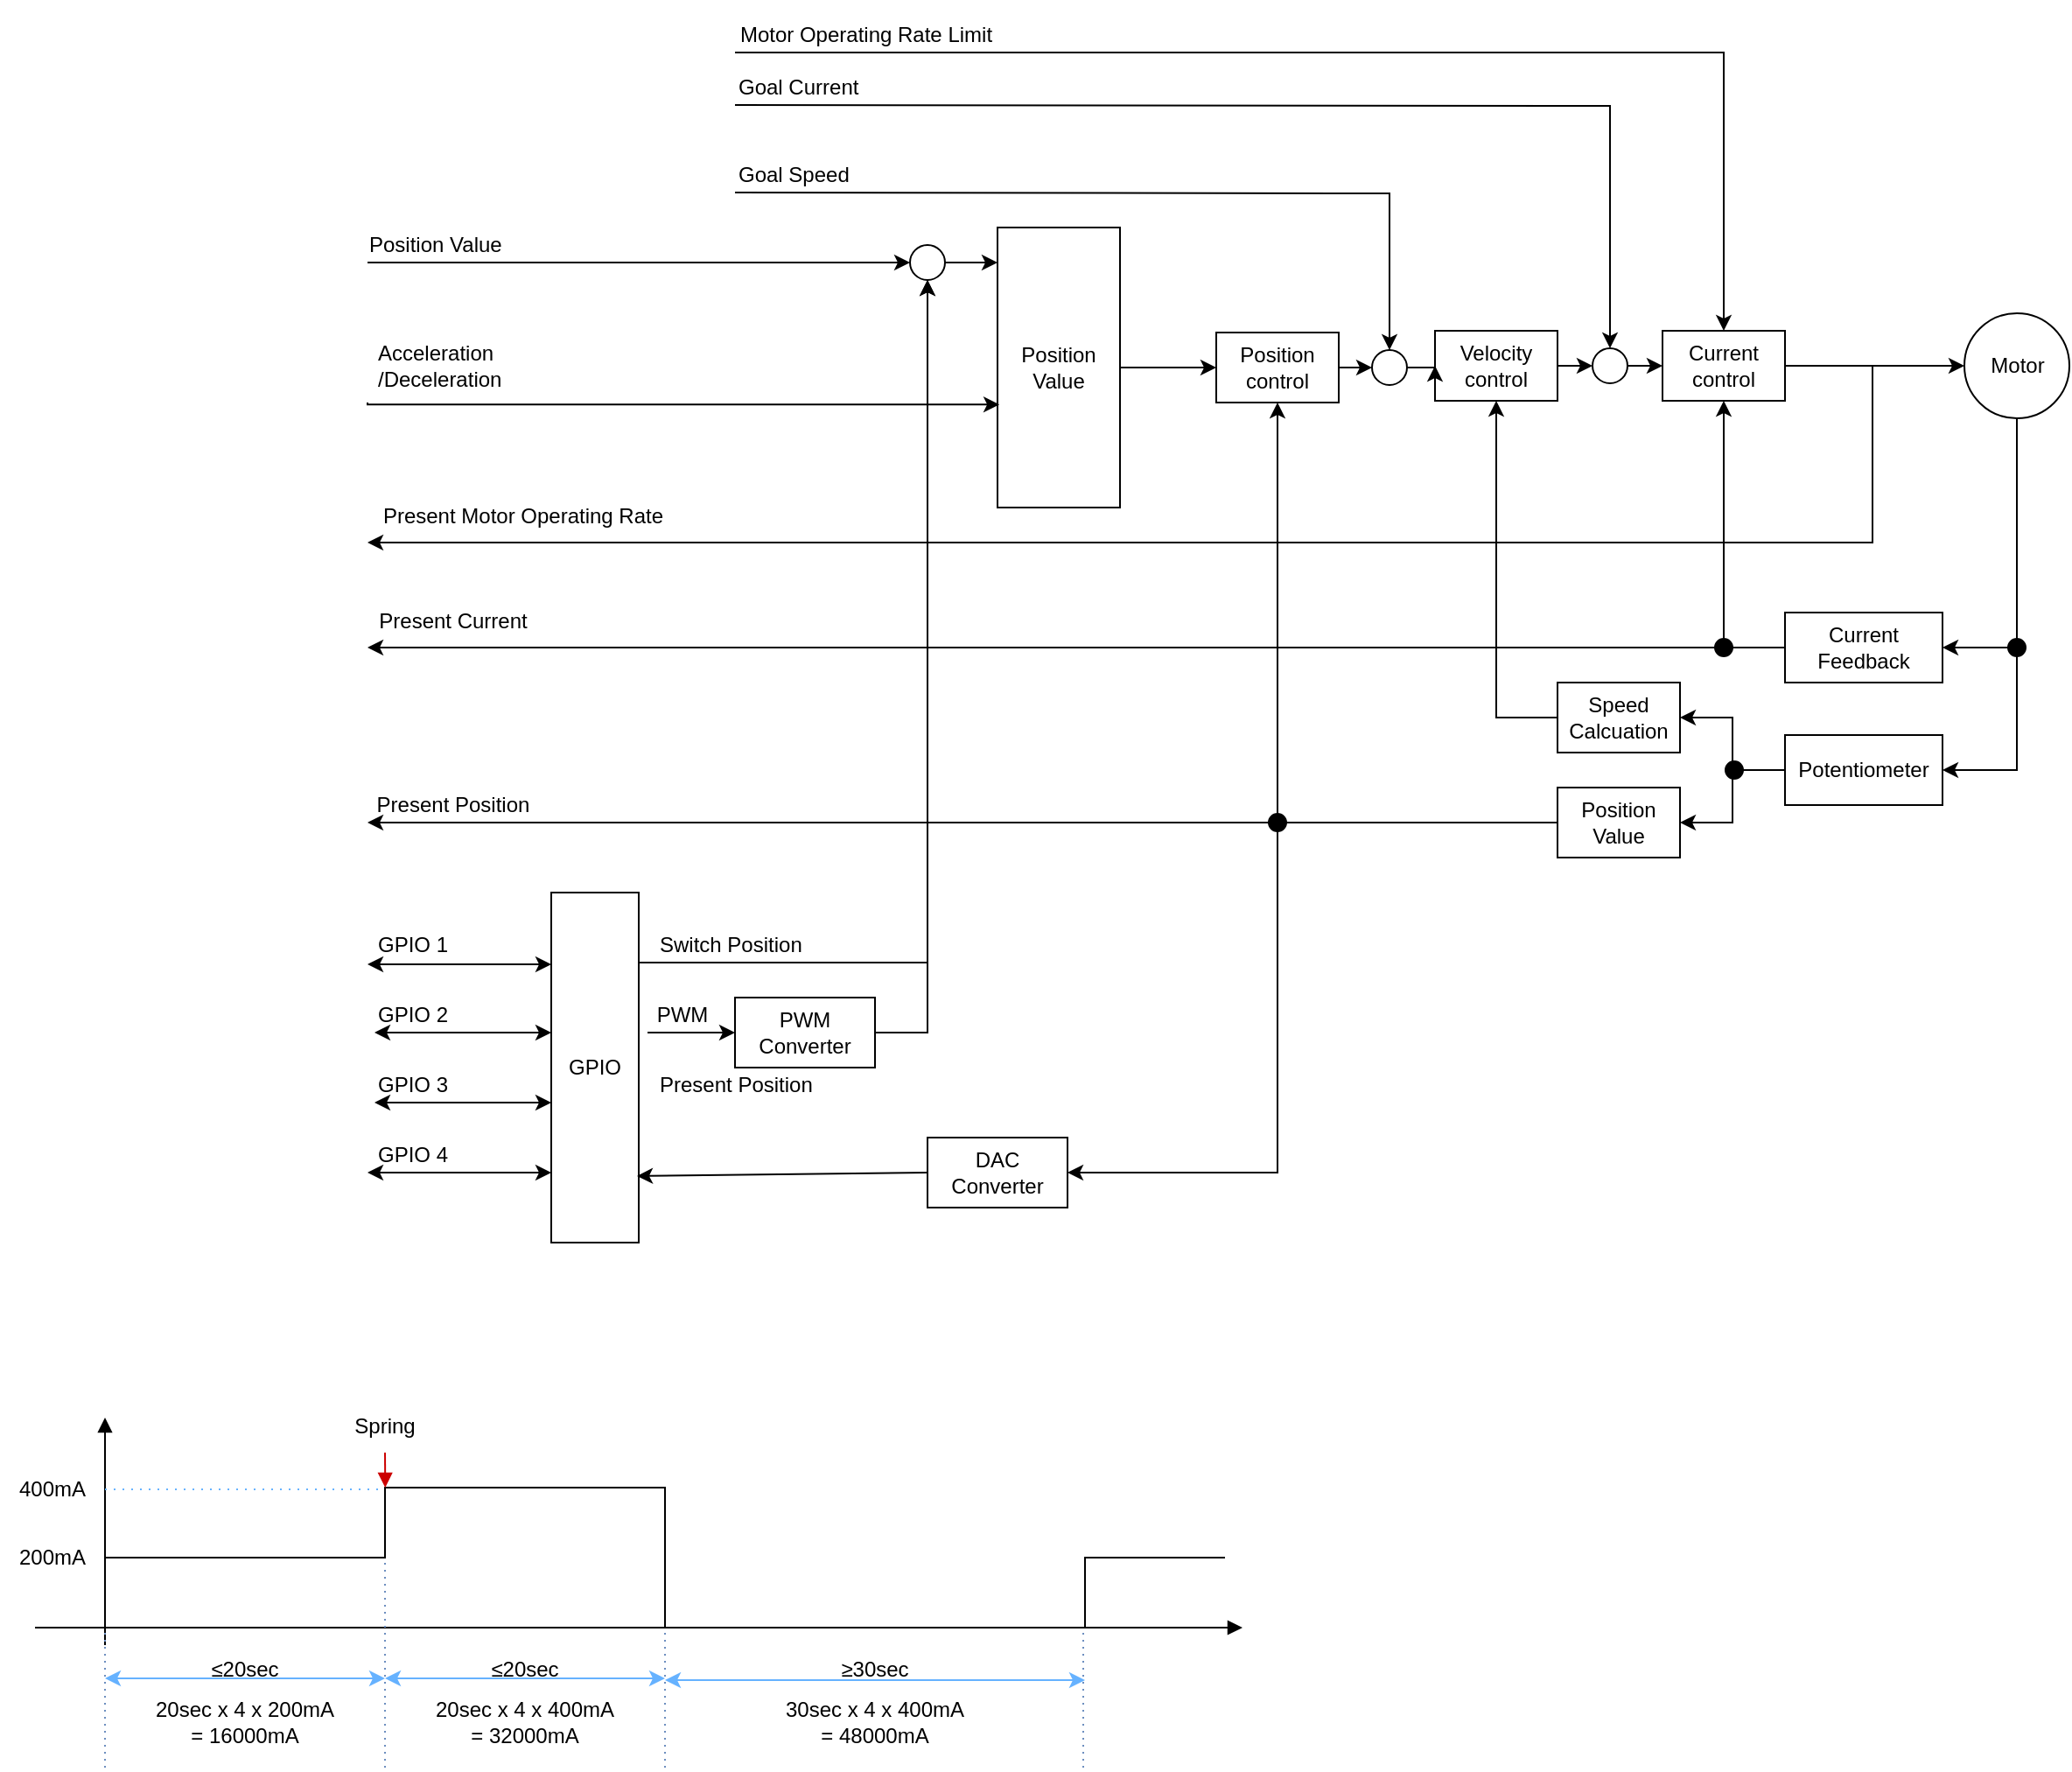 <mxfile version="16.6.3" type="github">
  <diagram id="FKBwarLhlQA3uH3MAy26" name="Page-1">
    <mxGraphModel dx="2585" dy="1296" grid="1" gridSize="10" guides="1" tooltips="1" connect="1" arrows="1" fold="1" page="1" pageScale="1" pageWidth="1654" pageHeight="2336" background="none" math="0" shadow="0">
      <root>
        <mxCell id="0" />
        <mxCell id="1" parent="0" />
        <mxCell id="ul-qNoM_9IcqDdoWjhjD-2" value="" style="endArrow=block;html=1;rounded=0;endFill=1;" parent="1" edge="1">
          <mxGeometry width="50" height="50" relative="1" as="geometry">
            <mxPoint x="90" y="1060" as="sourcePoint" />
            <mxPoint x="780" y="1060" as="targetPoint" />
          </mxGeometry>
        </mxCell>
        <mxCell id="ul-qNoM_9IcqDdoWjhjD-3" value="" style="endArrow=block;html=1;rounded=0;endFill=1;" parent="1" edge="1">
          <mxGeometry width="50" height="50" relative="1" as="geometry">
            <mxPoint x="130" y="1070" as="sourcePoint" />
            <mxPoint x="130" y="940" as="targetPoint" />
          </mxGeometry>
        </mxCell>
        <mxCell id="ul-qNoM_9IcqDdoWjhjD-4" value="" style="endArrow=none;html=1;rounded=0;" parent="1" edge="1">
          <mxGeometry width="50" height="50" relative="1" as="geometry">
            <mxPoint x="130" y="1020" as="sourcePoint" />
            <mxPoint x="450" y="1060" as="targetPoint" />
            <Array as="points">
              <mxPoint x="290" y="1020" />
              <mxPoint x="290" y="980" />
              <mxPoint x="450" y="980" />
            </Array>
          </mxGeometry>
        </mxCell>
        <mxCell id="ul-qNoM_9IcqDdoWjhjD-15" value="200mA" style="text;html=1;strokeColor=none;fillColor=none;align=center;verticalAlign=middle;whiteSpace=wrap;rounded=0;sketch=0;" parent="1" vertex="1">
          <mxGeometry x="70" y="1005" width="60" height="30" as="geometry" />
        </mxCell>
        <mxCell id="ul-qNoM_9IcqDdoWjhjD-16" value="400mA" style="text;html=1;strokeColor=none;fillColor=none;align=center;verticalAlign=middle;whiteSpace=wrap;rounded=0;sketch=0;" parent="1" vertex="1">
          <mxGeometry x="70" y="966" width="60" height="30" as="geometry" />
        </mxCell>
        <mxCell id="ul-qNoM_9IcqDdoWjhjD-17" value="" style="endArrow=none;dashed=1;html=1;dashPattern=1 4;strokeWidth=1;rounded=0;exitX=1;exitY=0.5;exitDx=0;exitDy=0;strokeColor=#66B2FF;" parent="1" source="ul-qNoM_9IcqDdoWjhjD-16" edge="1">
          <mxGeometry width="50" height="50" relative="1" as="geometry">
            <mxPoint x="300" y="960" as="sourcePoint" />
            <mxPoint x="290" y="981" as="targetPoint" />
          </mxGeometry>
        </mxCell>
        <mxCell id="ul-qNoM_9IcqDdoWjhjD-20" style="edgeStyle=orthogonalEdgeStyle;rounded=0;orthogonalLoop=1;jettySize=auto;html=1;exitX=0.5;exitY=1;exitDx=0;exitDy=0;endArrow=block;endFill=1;strokeColor=#CC0000;strokeWidth=1;" parent="1" source="ul-qNoM_9IcqDdoWjhjD-18" edge="1">
          <mxGeometry relative="1" as="geometry">
            <mxPoint x="290.143" y="980" as="targetPoint" />
          </mxGeometry>
        </mxCell>
        <mxCell id="ul-qNoM_9IcqDdoWjhjD-18" value="Spring" style="text;html=1;strokeColor=none;fillColor=none;align=center;verticalAlign=middle;whiteSpace=wrap;rounded=0;sketch=0;" parent="1" vertex="1">
          <mxGeometry x="260" y="930" width="60" height="30" as="geometry" />
        </mxCell>
        <mxCell id="ul-qNoM_9IcqDdoWjhjD-21" value="" style="endArrow=classic;startArrow=classic;html=1;rounded=0;strokeColor=#66B2FF;strokeWidth=1;" parent="1" edge="1">
          <mxGeometry width="50" height="50" relative="1" as="geometry">
            <mxPoint x="290" y="1089" as="sourcePoint" />
            <mxPoint x="450" y="1089" as="targetPoint" />
          </mxGeometry>
        </mxCell>
        <mxCell id="ul-qNoM_9IcqDdoWjhjD-25" value="≤20sec" style="text;html=1;strokeColor=none;fillColor=none;align=center;verticalAlign=middle;whiteSpace=wrap;rounded=0;sketch=0;" parent="1" vertex="1">
          <mxGeometry x="180" y="1069" width="60" height="30" as="geometry" />
        </mxCell>
        <mxCell id="ul-qNoM_9IcqDdoWjhjD-26" value="" style="endArrow=classic;startArrow=classic;html=1;rounded=0;strokeColor=#66B2FF;strokeWidth=1;" parent="1" edge="1">
          <mxGeometry width="50" height="50" relative="1" as="geometry">
            <mxPoint x="130.0" y="1089" as="sourcePoint" />
            <mxPoint x="290" y="1089" as="targetPoint" />
          </mxGeometry>
        </mxCell>
        <mxCell id="ul-qNoM_9IcqDdoWjhjD-28" value="≤20sec" style="text;html=1;strokeColor=none;fillColor=none;align=center;verticalAlign=middle;whiteSpace=wrap;rounded=0;sketch=0;" parent="1" vertex="1">
          <mxGeometry x="340" y="1069" width="60" height="30" as="geometry" />
        </mxCell>
        <mxCell id="ul-qNoM_9IcqDdoWjhjD-30" value="" style="endArrow=none;dashed=1;html=1;dashPattern=1 3;strokeWidth=1;rounded=0;fillColor=#dae8fc;strokeColor=#6c8ebf;" parent="1" edge="1">
          <mxGeometry width="50" height="50" relative="1" as="geometry">
            <mxPoint x="290" y="1140" as="sourcePoint" />
            <mxPoint x="290" y="1020" as="targetPoint" />
          </mxGeometry>
        </mxCell>
        <mxCell id="ul-qNoM_9IcqDdoWjhjD-31" value="" style="endArrow=none;dashed=1;html=1;dashPattern=1 3;strokeWidth=1;rounded=0;fillColor=#dae8fc;strokeColor=#6c8ebf;" parent="1" edge="1">
          <mxGeometry width="50" height="50" relative="1" as="geometry">
            <mxPoint x="450" y="1140" as="sourcePoint" />
            <mxPoint x="450" y="1060" as="targetPoint" />
          </mxGeometry>
        </mxCell>
        <mxCell id="ul-qNoM_9IcqDdoWjhjD-33" value="20sec x 4 x 200mA&lt;br&gt;= 16000mA" style="text;html=1;strokeColor=none;fillColor=none;align=center;verticalAlign=middle;whiteSpace=wrap;rounded=0;sketch=0;" parent="1" vertex="1">
          <mxGeometry x="130" y="1099" width="160" height="30" as="geometry" />
        </mxCell>
        <mxCell id="ul-qNoM_9IcqDdoWjhjD-34" value="20sec x 4 x 400mA&lt;br&gt;= 32000mA" style="text;html=1;strokeColor=none;fillColor=none;align=center;verticalAlign=middle;whiteSpace=wrap;rounded=0;sketch=0;" parent="1" vertex="1">
          <mxGeometry x="290" y="1099" width="160" height="30" as="geometry" />
        </mxCell>
        <mxCell id="ul-qNoM_9IcqDdoWjhjD-37" value="" style="endArrow=none;dashed=1;html=1;dashPattern=1 3;strokeWidth=1;rounded=0;fillColor=#dae8fc;strokeColor=#6c8ebf;" parent="1" edge="1">
          <mxGeometry width="50" height="50" relative="1" as="geometry">
            <mxPoint x="130" y="1140" as="sourcePoint" />
            <mxPoint x="130" y="1060" as="targetPoint" />
          </mxGeometry>
        </mxCell>
        <mxCell id="ul-qNoM_9IcqDdoWjhjD-39" value="" style="endArrow=none;html=1;rounded=0;strokeColor=#000000;strokeWidth=1;" parent="1" edge="1">
          <mxGeometry width="50" height="50" relative="1" as="geometry">
            <mxPoint x="690" y="1060" as="sourcePoint" />
            <mxPoint x="770" y="1020" as="targetPoint" />
            <Array as="points">
              <mxPoint x="690" y="1020" />
            </Array>
          </mxGeometry>
        </mxCell>
        <mxCell id="ul-qNoM_9IcqDdoWjhjD-40" value="" style="endArrow=classic;startArrow=classic;html=1;rounded=0;strokeColor=#66B2FF;strokeWidth=1;" parent="1" edge="1">
          <mxGeometry width="50" height="50" relative="1" as="geometry">
            <mxPoint x="450" y="1090" as="sourcePoint" />
            <mxPoint x="690" y="1090" as="targetPoint" />
          </mxGeometry>
        </mxCell>
        <mxCell id="ul-qNoM_9IcqDdoWjhjD-41" value="" style="endArrow=none;dashed=1;html=1;dashPattern=1 3;strokeWidth=1;rounded=0;fillColor=#dae8fc;strokeColor=#6c8ebf;" parent="1" edge="1">
          <mxGeometry width="50" height="50" relative="1" as="geometry">
            <mxPoint x="689" y="1140" as="sourcePoint" />
            <mxPoint x="689" y="1060" as="targetPoint" />
          </mxGeometry>
        </mxCell>
        <mxCell id="ul-qNoM_9IcqDdoWjhjD-42" value="30sec x 4 x 400mA&lt;br&gt;= 48000mA" style="text;html=1;strokeColor=none;fillColor=none;align=center;verticalAlign=middle;whiteSpace=wrap;rounded=0;sketch=0;" parent="1" vertex="1">
          <mxGeometry x="490" y="1099" width="160" height="30" as="geometry" />
        </mxCell>
        <mxCell id="ul-qNoM_9IcqDdoWjhjD-43" value="≥30sec" style="text;html=1;strokeColor=none;fillColor=none;align=center;verticalAlign=middle;whiteSpace=wrap;rounded=0;sketch=0;" parent="1" vertex="1">
          <mxGeometry x="540" y="1069" width="60" height="30" as="geometry" />
        </mxCell>
        <mxCell id="XpIRn5-8l7DFBfn6GTMv-1" value="GPIO" style="rounded=0;whiteSpace=wrap;html=1;" vertex="1" parent="1">
          <mxGeometry x="385" y="640" width="50" height="200" as="geometry" />
        </mxCell>
        <mxCell id="XpIRn5-8l7DFBfn6GTMv-2" value="" style="endArrow=classic;startArrow=classic;html=1;rounded=0;exitX=0;exitY=0.205;exitDx=0;exitDy=0;exitPerimeter=0;" edge="1" parent="1" source="XpIRn5-8l7DFBfn6GTMv-1">
          <mxGeometry width="50" height="50" relative="1" as="geometry">
            <mxPoint x="590" y="590" as="sourcePoint" />
            <mxPoint x="280" y="681" as="targetPoint" />
          </mxGeometry>
        </mxCell>
        <mxCell id="XpIRn5-8l7DFBfn6GTMv-3" value="" style="endArrow=classic;startArrow=classic;html=1;rounded=0;exitX=0;exitY=0.205;exitDx=0;exitDy=0;exitPerimeter=0;entryX=0;entryY=1;entryDx=0;entryDy=0;" edge="1" parent="1" target="XpIRn5-8l7DFBfn6GTMv-80">
          <mxGeometry width="50" height="50" relative="1" as="geometry">
            <mxPoint x="385" y="720" as="sourcePoint" />
            <mxPoint x="260" y="720" as="targetPoint" />
          </mxGeometry>
        </mxCell>
        <mxCell id="XpIRn5-8l7DFBfn6GTMv-5" value="" style="endArrow=classic;startArrow=classic;html=1;rounded=0;exitX=0;exitY=0.205;exitDx=0;exitDy=0;exitPerimeter=0;entryX=0;entryY=1;entryDx=0;entryDy=0;" edge="1" parent="1" target="XpIRn5-8l7DFBfn6GTMv-81">
          <mxGeometry width="50" height="50" relative="1" as="geometry">
            <mxPoint x="385" y="760" as="sourcePoint" />
            <mxPoint x="260" y="760" as="targetPoint" />
          </mxGeometry>
        </mxCell>
        <mxCell id="XpIRn5-8l7DFBfn6GTMv-6" value="" style="endArrow=classic;startArrow=classic;html=1;rounded=0;exitX=0;exitY=0.205;exitDx=0;exitDy=0;exitPerimeter=0;" edge="1" parent="1">
          <mxGeometry width="50" height="50" relative="1" as="geometry">
            <mxPoint x="385" y="800" as="sourcePoint" />
            <mxPoint x="280" y="800" as="targetPoint" />
          </mxGeometry>
        </mxCell>
        <mxCell id="XpIRn5-8l7DFBfn6GTMv-10" value="" style="ellipse;whiteSpace=wrap;html=1;fillColor=#000000;" vertex="1" parent="1">
          <mxGeometry x="1056" y="565" width="10" height="10" as="geometry" />
        </mxCell>
        <mxCell id="XpIRn5-8l7DFBfn6GTMv-12" value="PWM" style="text;html=1;strokeColor=none;fillColor=none;align=center;verticalAlign=middle;whiteSpace=wrap;rounded=0;" vertex="1" parent="1">
          <mxGeometry x="445" y="700" width="30" height="20" as="geometry" />
        </mxCell>
        <mxCell id="FtsxANJyFFq-KrQaTJ6V-68" value="Position Value" style="rounded=0;whiteSpace=wrap;html=1;fillColor=none;strokeColor=none;align=left;" parent="1" vertex="1">
          <mxGeometry x="279" y="270" width="90" as="geometry" />
        </mxCell>
        <mxCell id="XpIRn5-8l7DFBfn6GTMv-15" value="" style="endArrow=classic;html=1;rounded=0;exitX=1.007;exitY=0.2;exitDx=0;exitDy=0;exitPerimeter=0;entryX=0.5;entryY=1;entryDx=0;entryDy=0;" edge="1" parent="1" source="XpIRn5-8l7DFBfn6GTMv-1" target="XpIRn5-8l7DFBfn6GTMv-14">
          <mxGeometry width="50" height="50" relative="1" as="geometry">
            <mxPoint x="430" y="660" as="sourcePoint" />
            <mxPoint x="480" y="610" as="targetPoint" />
            <Array as="points">
              <mxPoint x="600" y="680" />
            </Array>
          </mxGeometry>
        </mxCell>
        <mxCell id="XpIRn5-8l7DFBfn6GTMv-63" value="Switch Position" style="rounded=0;whiteSpace=wrap;html=1;fillColor=none;strokeColor=none;align=left;" vertex="1" parent="1">
          <mxGeometry x="445" y="660" width="90" height="20" as="geometry" />
        </mxCell>
        <mxCell id="FtsxANJyFFq-KrQaTJ6V-70" value="Acceleration&lt;br&gt;/Deceleration" style="rounded=0;whiteSpace=wrap;html=1;align=left;fillColor=none;strokeColor=none;" parent="1" vertex="1">
          <mxGeometry x="284" y="319" width="90" height="40" as="geometry" />
        </mxCell>
        <mxCell id="FtsxANJyFFq-KrQaTJ6V-56" value="Present Current" style="text;html=1;strokeColor=none;fillColor=none;align=center;verticalAlign=middle;whiteSpace=wrap;rounded=0;" parent="1" vertex="1">
          <mxGeometry x="279" y="470" width="100" height="30" as="geometry" />
        </mxCell>
        <mxCell id="FtsxANJyFFq-KrQaTJ6V-64" value="Present Motor Operating Rate" style="text;html=1;strokeColor=none;fillColor=none;align=center;verticalAlign=middle;whiteSpace=wrap;rounded=0;" parent="1" vertex="1">
          <mxGeometry x="284" y="410" width="170" height="30" as="geometry" />
        </mxCell>
        <mxCell id="FtsxANJyFFq-KrQaTJ6V-57" value="Present Position" style="text;html=1;strokeColor=none;fillColor=none;align=center;verticalAlign=middle;whiteSpace=wrap;rounded=0;" parent="1" vertex="1">
          <mxGeometry x="279" y="575" width="100" height="30" as="geometry" />
        </mxCell>
        <mxCell id="XpIRn5-8l7DFBfn6GTMv-69" value="Present Position" style="rounded=0;whiteSpace=wrap;html=1;fillColor=none;strokeColor=none;align=left;" vertex="1" parent="1">
          <mxGeometry x="445" y="740" width="90" height="20" as="geometry" />
        </mxCell>
        <mxCell id="XpIRn5-8l7DFBfn6GTMv-70" value="PWM Converter" style="rounded=0;whiteSpace=wrap;html=1;" vertex="1" parent="1">
          <mxGeometry x="490" y="700" width="80" height="40" as="geometry" />
        </mxCell>
        <mxCell id="XpIRn5-8l7DFBfn6GTMv-73" value="" style="endArrow=classic;html=1;rounded=0;entryX=0;entryY=0.5;entryDx=0;entryDy=0;" edge="1" parent="1" target="XpIRn5-8l7DFBfn6GTMv-70">
          <mxGeometry width="50" height="50" relative="1" as="geometry">
            <mxPoint x="440" y="720" as="sourcePoint" />
            <mxPoint x="530" y="640" as="targetPoint" />
          </mxGeometry>
        </mxCell>
        <mxCell id="XpIRn5-8l7DFBfn6GTMv-74" value="" style="endArrow=classic;html=1;rounded=0;exitX=1;exitY=0.5;exitDx=0;exitDy=0;" edge="1" parent="1" source="XpIRn5-8l7DFBfn6GTMv-70">
          <mxGeometry width="50" height="50" relative="1" as="geometry">
            <mxPoint x="450" y="580" as="sourcePoint" />
            <mxPoint x="600" y="290" as="targetPoint" />
            <Array as="points">
              <mxPoint x="600" y="720" />
            </Array>
          </mxGeometry>
        </mxCell>
        <mxCell id="XpIRn5-8l7DFBfn6GTMv-75" value="DAC Converter" style="rounded=0;whiteSpace=wrap;html=1;" vertex="1" parent="1">
          <mxGeometry x="600" y="780" width="80" height="40" as="geometry" />
        </mxCell>
        <mxCell id="XpIRn5-8l7DFBfn6GTMv-76" value="" style="endArrow=classic;html=1;rounded=0;entryX=0.98;entryY=0.81;entryDx=0;entryDy=0;entryPerimeter=0;exitX=0;exitY=0.5;exitDx=0;exitDy=0;" edge="1" parent="1" source="XpIRn5-8l7DFBfn6GTMv-75" target="XpIRn5-8l7DFBfn6GTMv-1">
          <mxGeometry width="50" height="50" relative="1" as="geometry">
            <mxPoint x="630" y="800" as="sourcePoint" />
            <mxPoint x="440" y="800" as="targetPoint" />
          </mxGeometry>
        </mxCell>
        <mxCell id="XpIRn5-8l7DFBfn6GTMv-78" style="edgeStyle=orthogonalEdgeStyle;rounded=0;orthogonalLoop=1;jettySize=auto;html=1;entryX=1;entryY=0.5;entryDx=0;entryDy=0;" edge="1" parent="1" source="XpIRn5-8l7DFBfn6GTMv-68" target="XpIRn5-8l7DFBfn6GTMv-75">
          <mxGeometry relative="1" as="geometry">
            <Array as="points">
              <mxPoint x="800" y="800" />
            </Array>
          </mxGeometry>
        </mxCell>
        <mxCell id="XpIRn5-8l7DFBfn6GTMv-79" value="GPIO 1" style="rounded=0;whiteSpace=wrap;html=1;fillColor=none;strokeColor=none;align=left;" vertex="1" parent="1">
          <mxGeometry x="284" y="660" width="90" height="20" as="geometry" />
        </mxCell>
        <mxCell id="XpIRn5-8l7DFBfn6GTMv-80" value="GPIO 2" style="rounded=0;whiteSpace=wrap;html=1;fillColor=none;strokeColor=none;align=left;" vertex="1" parent="1">
          <mxGeometry x="284" y="700" width="90" height="20" as="geometry" />
        </mxCell>
        <mxCell id="XpIRn5-8l7DFBfn6GTMv-81" value="GPIO 3" style="rounded=0;whiteSpace=wrap;html=1;fillColor=none;strokeColor=none;align=left;" vertex="1" parent="1">
          <mxGeometry x="284" y="740" width="90" height="20" as="geometry" />
        </mxCell>
        <mxCell id="XpIRn5-8l7DFBfn6GTMv-82" value="GPIO 4" style="rounded=0;whiteSpace=wrap;html=1;fillColor=none;strokeColor=none;align=left;" vertex="1" parent="1">
          <mxGeometry x="284" y="780" width="70" height="20" as="geometry" />
        </mxCell>
        <mxCell id="FtsxANJyFFq-KrQaTJ6V-1" value="Position&lt;br&gt;control" style="rounded=0;whiteSpace=wrap;html=1;" parent="1" vertex="1">
          <mxGeometry x="765" y="320" width="70" height="40" as="geometry" />
        </mxCell>
        <mxCell id="FtsxANJyFFq-KrQaTJ6V-2" value="Velocity&lt;br&gt;control" style="rounded=0;whiteSpace=wrap;html=1;" parent="1" vertex="1">
          <mxGeometry x="890" y="319" width="70" height="40" as="geometry" />
        </mxCell>
        <mxCell id="FtsxANJyFFq-KrQaTJ6V-3" value="Current&lt;br&gt;control" style="rounded=0;whiteSpace=wrap;html=1;" parent="1" vertex="1">
          <mxGeometry x="1020" y="319" width="70" height="40" as="geometry" />
        </mxCell>
        <mxCell id="FtsxANJyFFq-KrQaTJ6V-5" value="Motor" style="ellipse;whiteSpace=wrap;html=1;aspect=fixed;" parent="1" vertex="1">
          <mxGeometry x="1192.5" y="309" width="60" height="60" as="geometry" />
        </mxCell>
        <mxCell id="FtsxANJyFFq-KrQaTJ6V-6" value="Potentiometer" style="rounded=0;whiteSpace=wrap;html=1;" parent="1" vertex="1">
          <mxGeometry x="1090" y="550" width="90" height="40" as="geometry" />
        </mxCell>
        <mxCell id="FtsxANJyFFq-KrQaTJ6V-42" style="edgeStyle=orthogonalEdgeStyle;rounded=0;orthogonalLoop=1;jettySize=auto;html=1;exitX=0.5;exitY=1;exitDx=0;exitDy=0;entryX=1;entryY=0.5;entryDx=0;entryDy=0;" parent="1" source="FtsxANJyFFq-KrQaTJ6V-5" target="FtsxANJyFFq-KrQaTJ6V-6" edge="1">
          <mxGeometry relative="1" as="geometry" />
        </mxCell>
        <mxCell id="FtsxANJyFFq-KrQaTJ6V-29" style="edgeStyle=orthogonalEdgeStyle;rounded=0;orthogonalLoop=1;jettySize=auto;html=1;exitX=1;exitY=0.5;exitDx=0;exitDy=0;entryX=0;entryY=0.5;entryDx=0;entryDy=0;" parent="1" source="FtsxANJyFFq-KrQaTJ6V-7" target="FtsxANJyFFq-KrQaTJ6V-2" edge="1">
          <mxGeometry relative="1" as="geometry" />
        </mxCell>
        <mxCell id="FtsxANJyFFq-KrQaTJ6V-7" value="" style="ellipse;whiteSpace=wrap;html=1;aspect=fixed;" parent="1" vertex="1">
          <mxGeometry x="854" y="330" width="20" height="20" as="geometry" />
        </mxCell>
        <mxCell id="FtsxANJyFFq-KrQaTJ6V-28" style="edgeStyle=orthogonalEdgeStyle;rounded=0;orthogonalLoop=1;jettySize=auto;html=1;exitX=1;exitY=0.5;exitDx=0;exitDy=0;entryX=0;entryY=0.5;entryDx=0;entryDy=0;" parent="1" source="FtsxANJyFFq-KrQaTJ6V-1" target="FtsxANJyFFq-KrQaTJ6V-7" edge="1">
          <mxGeometry relative="1" as="geometry" />
        </mxCell>
        <mxCell id="FtsxANJyFFq-KrQaTJ6V-31" style="edgeStyle=orthogonalEdgeStyle;rounded=0;orthogonalLoop=1;jettySize=auto;html=1;exitX=1;exitY=0.5;exitDx=0;exitDy=0;entryX=0;entryY=0.5;entryDx=0;entryDy=0;" parent="1" source="FtsxANJyFFq-KrQaTJ6V-9" target="FtsxANJyFFq-KrQaTJ6V-3" edge="1">
          <mxGeometry relative="1" as="geometry" />
        </mxCell>
        <mxCell id="FtsxANJyFFq-KrQaTJ6V-9" value="" style="ellipse;whiteSpace=wrap;html=1;aspect=fixed;" parent="1" vertex="1">
          <mxGeometry x="980" y="329" width="20" height="20" as="geometry" />
        </mxCell>
        <mxCell id="FtsxANJyFFq-KrQaTJ6V-30" style="edgeStyle=orthogonalEdgeStyle;rounded=0;orthogonalLoop=1;jettySize=auto;html=1;exitX=1;exitY=0.5;exitDx=0;exitDy=0;entryX=0;entryY=0.5;entryDx=0;entryDy=0;" parent="1" source="FtsxANJyFFq-KrQaTJ6V-2" target="FtsxANJyFFq-KrQaTJ6V-9" edge="1">
          <mxGeometry relative="1" as="geometry" />
        </mxCell>
        <mxCell id="FtsxANJyFFq-KrQaTJ6V-13" style="edgeStyle=orthogonalEdgeStyle;rounded=0;orthogonalLoop=1;jettySize=auto;html=1;entryX=0.5;entryY=0;entryDx=0;entryDy=0;" parent="1" target="FtsxANJyFFq-KrQaTJ6V-7" edge="1">
          <mxGeometry relative="1" as="geometry">
            <mxPoint x="490" y="240" as="sourcePoint" />
          </mxGeometry>
        </mxCell>
        <mxCell id="FtsxANJyFFq-KrQaTJ6V-26" style="edgeStyle=orthogonalEdgeStyle;rounded=0;orthogonalLoop=1;jettySize=auto;html=1;exitX=1;exitY=0.5;exitDx=0;exitDy=0;entryX=0;entryY=0.5;entryDx=0;entryDy=0;" parent="1" source="FtsxANJyFFq-KrQaTJ6V-19" target="FtsxANJyFFq-KrQaTJ6V-1" edge="1">
          <mxGeometry relative="1" as="geometry" />
        </mxCell>
        <mxCell id="FtsxANJyFFq-KrQaTJ6V-19" value="Position&lt;br&gt;Value" style="rounded=0;whiteSpace=wrap;html=1;" parent="1" vertex="1">
          <mxGeometry x="640" y="260" width="70" height="160" as="geometry" />
        </mxCell>
        <mxCell id="FtsxANJyFFq-KrQaTJ6V-21" style="edgeStyle=orthogonalEdgeStyle;rounded=0;orthogonalLoop=1;jettySize=auto;html=1;entryX=0.5;entryY=0;entryDx=0;entryDy=0;" parent="1" target="FtsxANJyFFq-KrQaTJ6V-9" edge="1">
          <mxGeometry relative="1" as="geometry">
            <mxPoint x="490" y="190" as="sourcePoint" />
          </mxGeometry>
        </mxCell>
        <mxCell id="FtsxANJyFFq-KrQaTJ6V-25" style="edgeStyle=orthogonalEdgeStyle;rounded=0;orthogonalLoop=1;jettySize=auto;html=1;entryX=0.015;entryY=0.632;entryDx=0;entryDy=0;entryPerimeter=0;" parent="1" target="FtsxANJyFFq-KrQaTJ6V-19" edge="1">
          <mxGeometry relative="1" as="geometry">
            <mxPoint x="280" y="360" as="sourcePoint" />
            <Array as="points">
              <mxPoint x="280" y="361" />
            </Array>
          </mxGeometry>
        </mxCell>
        <mxCell id="FtsxANJyFFq-KrQaTJ6V-45" style="edgeStyle=orthogonalEdgeStyle;rounded=0;orthogonalLoop=1;jettySize=auto;html=1;exitX=0;exitY=0.5;exitDx=0;exitDy=0;entryX=0.5;entryY=1;entryDx=0;entryDy=0;" parent="1" source="FtsxANJyFFq-KrQaTJ6V-37" target="FtsxANJyFFq-KrQaTJ6V-2" edge="1">
          <mxGeometry relative="1" as="geometry" />
        </mxCell>
        <mxCell id="FtsxANJyFFq-KrQaTJ6V-37" value="Speed&lt;br&gt;Calcuation" style="rounded=0;whiteSpace=wrap;html=1;" parent="1" vertex="1">
          <mxGeometry x="960" y="520" width="70" height="40" as="geometry" />
        </mxCell>
        <mxCell id="FtsxANJyFFq-KrQaTJ6V-44" style="edgeStyle=orthogonalEdgeStyle;rounded=0;orthogonalLoop=1;jettySize=auto;html=1;exitX=0;exitY=0.5;exitDx=0;exitDy=0;entryX=1;entryY=0.5;entryDx=0;entryDy=0;" parent="1" source="FtsxANJyFFq-KrQaTJ6V-6" target="FtsxANJyFFq-KrQaTJ6V-37" edge="1">
          <mxGeometry relative="1" as="geometry" />
        </mxCell>
        <mxCell id="FtsxANJyFFq-KrQaTJ6V-43" style="edgeStyle=orthogonalEdgeStyle;rounded=0;orthogonalLoop=1;jettySize=auto;html=1;exitX=0;exitY=0.5;exitDx=0;exitDy=0;entryX=0.5;entryY=1;entryDx=0;entryDy=0;" parent="1" source="FtsxANJyFFq-KrQaTJ6V-38" target="FtsxANJyFFq-KrQaTJ6V-3" edge="1">
          <mxGeometry relative="1" as="geometry" />
        </mxCell>
        <mxCell id="FtsxANJyFFq-KrQaTJ6V-55" style="edgeStyle=orthogonalEdgeStyle;rounded=0;orthogonalLoop=1;jettySize=auto;html=1;exitX=0;exitY=0.5;exitDx=0;exitDy=0;" parent="1" source="FtsxANJyFFq-KrQaTJ6V-38" edge="1">
          <mxGeometry relative="1" as="geometry">
            <mxPoint x="280" y="500" as="targetPoint" />
          </mxGeometry>
        </mxCell>
        <mxCell id="FtsxANJyFFq-KrQaTJ6V-38" value="Current&lt;br&gt;Feedback" style="rounded=0;whiteSpace=wrap;html=1;" parent="1" vertex="1">
          <mxGeometry x="1090" y="480" width="90" height="40" as="geometry" />
        </mxCell>
        <mxCell id="FtsxANJyFFq-KrQaTJ6V-41" style="edgeStyle=orthogonalEdgeStyle;rounded=0;orthogonalLoop=1;jettySize=auto;html=1;exitX=0.5;exitY=1;exitDx=0;exitDy=0;entryX=1;entryY=0.5;entryDx=0;entryDy=0;" parent="1" source="FtsxANJyFFq-KrQaTJ6V-5" target="FtsxANJyFFq-KrQaTJ6V-38" edge="1">
          <mxGeometry relative="1" as="geometry" />
        </mxCell>
        <mxCell id="FtsxANJyFFq-KrQaTJ6V-50" style="edgeStyle=orthogonalEdgeStyle;rounded=0;orthogonalLoop=1;jettySize=auto;html=1;exitX=0;exitY=0.5;exitDx=0;exitDy=0;entryX=0.5;entryY=1;entryDx=0;entryDy=0;" parent="1" source="FtsxANJyFFq-KrQaTJ6V-48" target="FtsxANJyFFq-KrQaTJ6V-1" edge="1">
          <mxGeometry relative="1" as="geometry" />
        </mxCell>
        <mxCell id="FtsxANJyFFq-KrQaTJ6V-53" style="edgeStyle=orthogonalEdgeStyle;rounded=0;orthogonalLoop=1;jettySize=auto;html=1;exitX=0;exitY=0.5;exitDx=0;exitDy=0;" parent="1" source="FtsxANJyFFq-KrQaTJ6V-48" edge="1">
          <mxGeometry relative="1" as="geometry">
            <mxPoint x="280" y="600" as="targetPoint" />
            <Array as="points">
              <mxPoint x="960" y="600" />
            </Array>
          </mxGeometry>
        </mxCell>
        <mxCell id="FtsxANJyFFq-KrQaTJ6V-48" value="Position&lt;br&gt;Value" style="rounded=0;whiteSpace=wrap;html=1;" parent="1" vertex="1">
          <mxGeometry x="960" y="580" width="70" height="40" as="geometry" />
        </mxCell>
        <mxCell id="FtsxANJyFFq-KrQaTJ6V-49" style="edgeStyle=orthogonalEdgeStyle;rounded=0;orthogonalLoop=1;jettySize=auto;html=1;exitX=0;exitY=0.5;exitDx=0;exitDy=0;entryX=1;entryY=0.5;entryDx=0;entryDy=0;" parent="1" source="FtsxANJyFFq-KrQaTJ6V-6" target="FtsxANJyFFq-KrQaTJ6V-48" edge="1">
          <mxGeometry relative="1" as="geometry" />
        </mxCell>
        <mxCell id="FtsxANJyFFq-KrQaTJ6V-60" style="edgeStyle=orthogonalEdgeStyle;rounded=0;orthogonalLoop=1;jettySize=auto;html=1;" parent="1" source="FtsxANJyFFq-KrQaTJ6V-3" target="FtsxANJyFFq-KrQaTJ6V-5" edge="1">
          <mxGeometry relative="1" as="geometry">
            <mxPoint x="1150" y="339" as="sourcePoint" />
          </mxGeometry>
        </mxCell>
        <mxCell id="FtsxANJyFFq-KrQaTJ6V-63" style="edgeStyle=orthogonalEdgeStyle;rounded=0;orthogonalLoop=1;jettySize=auto;html=1;exitX=1;exitY=0.5;exitDx=0;exitDy=0;" parent="1" source="FtsxANJyFFq-KrQaTJ6V-3" edge="1">
          <mxGeometry relative="1" as="geometry">
            <mxPoint x="280" y="440" as="targetPoint" />
            <mxPoint x="1140" y="349" as="sourcePoint" />
            <Array as="points">
              <mxPoint x="1140" y="339" />
              <mxPoint x="1140" y="440" />
            </Array>
          </mxGeometry>
        </mxCell>
        <mxCell id="FtsxANJyFFq-KrQaTJ6V-62" style="edgeStyle=orthogonalEdgeStyle;rounded=0;orthogonalLoop=1;jettySize=auto;html=1;entryX=0.5;entryY=0;entryDx=0;entryDy=0;exitX=0;exitY=0;exitDx=0;exitDy=0;" parent="1" source="FtsxANJyFFq-KrQaTJ6V-65" target="FtsxANJyFFq-KrQaTJ6V-3" edge="1">
          <mxGeometry relative="1" as="geometry">
            <mxPoint x="490" y="140" as="sourcePoint" />
            <mxPoint x="1140" y="270" as="targetPoint" />
            <Array as="points">
              <mxPoint x="1055" y="160" />
            </Array>
          </mxGeometry>
        </mxCell>
        <mxCell id="FtsxANJyFFq-KrQaTJ6V-65" value="Goal Current" style="rounded=0;whiteSpace=wrap;html=1;strokeColor=none;fillColor=none;align=left;" parent="1" vertex="1">
          <mxGeometry x="490" y="160" width="90" height="40" as="geometry" />
        </mxCell>
        <mxCell id="FtsxANJyFFq-KrQaTJ6V-66" value="Motor&amp;nbsp;Operating Rate&amp;nbsp;Limit" style="rounded=0;whiteSpace=wrap;html=1;fillColor=none;strokeColor=none;" parent="1" vertex="1">
          <mxGeometry x="480" y="130" width="170" height="40" as="geometry" />
        </mxCell>
        <mxCell id="FtsxANJyFFq-KrQaTJ6V-67" value="Goal Speed" style="rounded=0;whiteSpace=wrap;html=1;fillColor=none;strokeColor=none;align=left;" parent="1" vertex="1">
          <mxGeometry x="490" y="220" width="90" height="20" as="geometry" />
        </mxCell>
        <mxCell id="XpIRn5-8l7DFBfn6GTMv-9" value="" style="ellipse;whiteSpace=wrap;html=1;fillColor=#000000;" vertex="1" parent="1">
          <mxGeometry x="1050" y="495" width="10" height="10" as="geometry" />
        </mxCell>
        <mxCell id="XpIRn5-8l7DFBfn6GTMv-11" value="" style="ellipse;whiteSpace=wrap;html=1;fillColor=#000000;" vertex="1" parent="1">
          <mxGeometry x="1217.5" y="495" width="10" height="10" as="geometry" />
        </mxCell>
        <mxCell id="XpIRn5-8l7DFBfn6GTMv-14" value="" style="ellipse;whiteSpace=wrap;html=1;aspect=fixed;" vertex="1" parent="1">
          <mxGeometry x="590" y="270" width="20" height="20" as="geometry" />
        </mxCell>
        <mxCell id="XpIRn5-8l7DFBfn6GTMv-16" style="edgeStyle=orthogonalEdgeStyle;rounded=0;orthogonalLoop=1;jettySize=auto;html=1;exitX=1;exitY=0.5;exitDx=0;exitDy=0;entryX=0;entryY=0.125;entryDx=0;entryDy=0;entryPerimeter=0;" edge="1" parent="1" source="XpIRn5-8l7DFBfn6GTMv-14" target="FtsxANJyFFq-KrQaTJ6V-19">
          <mxGeometry relative="1" as="geometry" />
        </mxCell>
        <mxCell id="XpIRn5-8l7DFBfn6GTMv-68" value="" style="ellipse;whiteSpace=wrap;html=1;fillColor=#000000;" vertex="1" parent="1">
          <mxGeometry x="795" y="595" width="10" height="10" as="geometry" />
        </mxCell>
        <mxCell id="XpIRn5-8l7DFBfn6GTMv-88" value="" style="endArrow=classic;html=1;rounded=0;entryX=0;entryY=0.5;entryDx=0;entryDy=0;" edge="1" parent="1" target="XpIRn5-8l7DFBfn6GTMv-14">
          <mxGeometry width="50" height="50" relative="1" as="geometry">
            <mxPoint x="280" y="280" as="sourcePoint" />
            <mxPoint x="400" y="300" as="targetPoint" />
          </mxGeometry>
        </mxCell>
      </root>
    </mxGraphModel>
  </diagram>
</mxfile>
